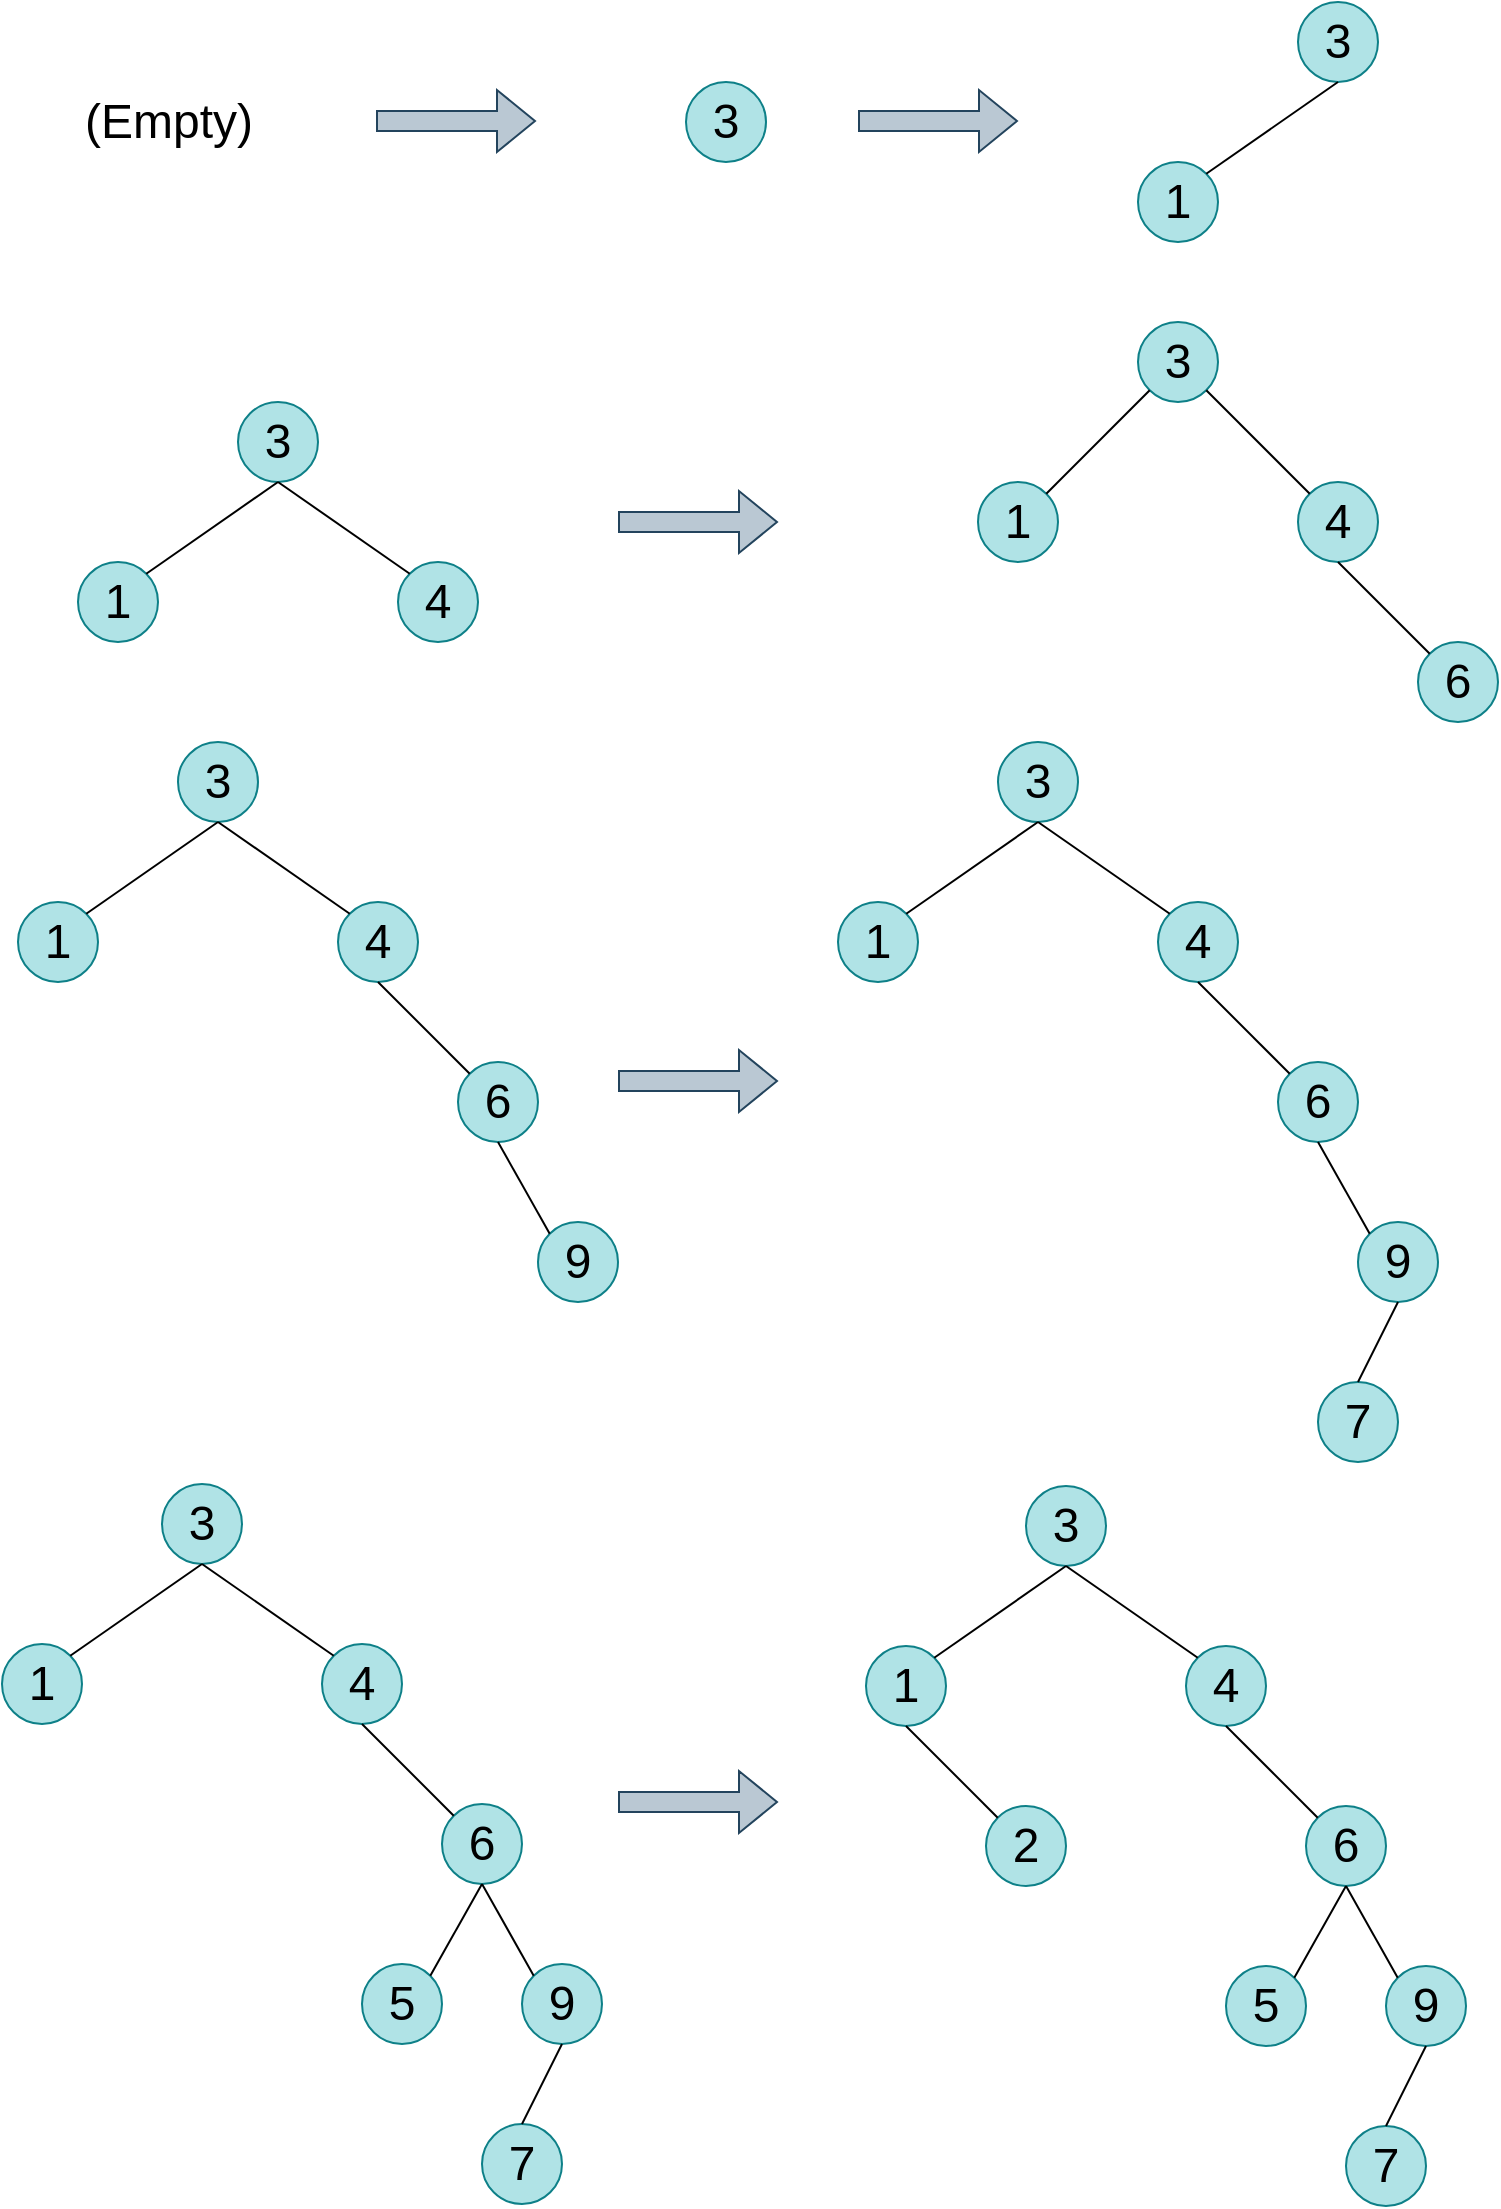 <mxfile version="20.2.8" type="device"><diagram id="2hjx2BjTirZ0mh7rv2Mk" name="第 1 页"><mxGraphModel dx="1024" dy="670" grid="1" gridSize="10" guides="1" tooltips="1" connect="1" arrows="1" fold="1" page="1" pageScale="1" pageWidth="827" pageHeight="1169" math="0" shadow="0"><root><mxCell id="0"/><mxCell id="1" parent="0"/><mxCell id="2uehWWe-cAiL9aPzYi2y-1" value="&lt;font style=&quot;font-size: 24px;&quot;&gt;3&lt;/font&gt;" style="ellipse;whiteSpace=wrap;html=1;aspect=fixed;fillColor=#b0e3e6;strokeColor=#0e8088;" vertex="1" parent="1"><mxGeometry x="394" y="60" width="40" height="40" as="geometry"/></mxCell><mxCell id="2uehWWe-cAiL9aPzYi2y-2" value="" style="shape=flexArrow;endArrow=classic;html=1;rounded=0;fontSize=24;fillColor=#bac8d3;strokeColor=#23445d;" edge="1" parent="1"><mxGeometry width="50" height="50" relative="1" as="geometry"><mxPoint x="239" y="79.5" as="sourcePoint"/><mxPoint x="319" y="79.5" as="targetPoint"/></mxGeometry></mxCell><mxCell id="2uehWWe-cAiL9aPzYi2y-3" value="&lt;span style=&quot;font-size: 24px;&quot;&gt;3&lt;/span&gt;" style="ellipse;whiteSpace=wrap;html=1;aspect=fixed;fillColor=#b0e3e6;strokeColor=#0e8088;" vertex="1" parent="1"><mxGeometry x="700" y="20" width="40" height="40" as="geometry"/></mxCell><mxCell id="2uehWWe-cAiL9aPzYi2y-4" value="&lt;span style=&quot;font-size: 24px;&quot;&gt;1&lt;/span&gt;" style="ellipse;whiteSpace=wrap;html=1;aspect=fixed;fillColor=#b0e3e6;strokeColor=#0e8088;" vertex="1" parent="1"><mxGeometry x="620" y="100" width="40" height="40" as="geometry"/></mxCell><mxCell id="2uehWWe-cAiL9aPzYi2y-5" value="" style="endArrow=none;html=1;rounded=0;fontSize=24;entryX=0.5;entryY=1;entryDx=0;entryDy=0;exitX=1;exitY=0;exitDx=0;exitDy=0;" edge="1" parent="1" source="2uehWWe-cAiL9aPzYi2y-4" target="2uehWWe-cAiL9aPzYi2y-3"><mxGeometry width="50" height="50" relative="1" as="geometry"><mxPoint x="690" y="120" as="sourcePoint"/><mxPoint x="740" y="70" as="targetPoint"/></mxGeometry></mxCell><mxCell id="2uehWWe-cAiL9aPzYi2y-6" value="" style="shape=flexArrow;endArrow=classic;html=1;rounded=0;fontSize=24;fillColor=#bac8d3;strokeColor=#23445d;" edge="1" parent="1"><mxGeometry width="50" height="50" relative="1" as="geometry"><mxPoint x="360" y="280" as="sourcePoint"/><mxPoint x="440" y="280" as="targetPoint"/></mxGeometry></mxCell><mxCell id="2uehWWe-cAiL9aPzYi2y-7" value="&lt;span style=&quot;font-size: 24px;&quot;&gt;3&lt;/span&gt;" style="ellipse;whiteSpace=wrap;html=1;aspect=fixed;fillColor=#b0e3e6;strokeColor=#0e8088;" vertex="1" parent="1"><mxGeometry x="170" y="220" width="40" height="40" as="geometry"/></mxCell><mxCell id="2uehWWe-cAiL9aPzYi2y-8" value="&lt;span style=&quot;font-size: 24px;&quot;&gt;1&lt;/span&gt;" style="ellipse;whiteSpace=wrap;html=1;aspect=fixed;fillColor=#b0e3e6;strokeColor=#0e8088;" vertex="1" parent="1"><mxGeometry x="90" y="300" width="40" height="40" as="geometry"/></mxCell><mxCell id="2uehWWe-cAiL9aPzYi2y-9" value="" style="endArrow=none;html=1;rounded=0;fontSize=24;entryX=0.5;entryY=1;entryDx=0;entryDy=0;exitX=1;exitY=0;exitDx=0;exitDy=0;" edge="1" parent="1" source="2uehWWe-cAiL9aPzYi2y-8" target="2uehWWe-cAiL9aPzYi2y-7"><mxGeometry width="50" height="50" relative="1" as="geometry"><mxPoint x="160" y="320" as="sourcePoint"/><mxPoint x="210" y="270" as="targetPoint"/></mxGeometry></mxCell><mxCell id="2uehWWe-cAiL9aPzYi2y-10" value="&lt;span style=&quot;font-size: 24px;&quot;&gt;4&lt;/span&gt;" style="ellipse;whiteSpace=wrap;html=1;aspect=fixed;fillColor=#b0e3e6;strokeColor=#0e8088;" vertex="1" parent="1"><mxGeometry x="250" y="300" width="40" height="40" as="geometry"/></mxCell><mxCell id="2uehWWe-cAiL9aPzYi2y-11" value="" style="endArrow=none;html=1;rounded=0;fontSize=24;entryX=0.5;entryY=1;entryDx=0;entryDy=0;exitX=0;exitY=0;exitDx=0;exitDy=0;" edge="1" parent="1" source="2uehWWe-cAiL9aPzYi2y-10" target="2uehWWe-cAiL9aPzYi2y-7"><mxGeometry width="50" height="50" relative="1" as="geometry"><mxPoint x="230" y="450" as="sourcePoint"/><mxPoint x="280" y="400" as="targetPoint"/></mxGeometry></mxCell><mxCell id="2uehWWe-cAiL9aPzYi2y-12" value="&lt;span style=&quot;font-size: 24px;&quot;&gt;3&lt;/span&gt;" style="ellipse;whiteSpace=wrap;html=1;aspect=fixed;fillColor=#b0e3e6;strokeColor=#0e8088;" vertex="1" parent="1"><mxGeometry x="620" y="180" width="40" height="40" as="geometry"/></mxCell><mxCell id="2uehWWe-cAiL9aPzYi2y-13" value="&lt;span style=&quot;font-size: 24px;&quot;&gt;1&lt;/span&gt;" style="ellipse;whiteSpace=wrap;html=1;aspect=fixed;fillColor=#b0e3e6;strokeColor=#0e8088;" vertex="1" parent="1"><mxGeometry x="540" y="260" width="40" height="40" as="geometry"/></mxCell><mxCell id="2uehWWe-cAiL9aPzYi2y-14" value="" style="endArrow=none;html=1;rounded=0;fontSize=24;entryX=0;entryY=1;entryDx=0;entryDy=0;exitX=1;exitY=0;exitDx=0;exitDy=0;" edge="1" parent="1" source="2uehWWe-cAiL9aPzYi2y-13" target="2uehWWe-cAiL9aPzYi2y-12"><mxGeometry width="50" height="50" relative="1" as="geometry"><mxPoint x="610" y="280" as="sourcePoint"/><mxPoint x="660" y="230" as="targetPoint"/></mxGeometry></mxCell><mxCell id="2uehWWe-cAiL9aPzYi2y-15" value="&lt;span style=&quot;font-size: 24px;&quot;&gt;4&lt;/span&gt;" style="ellipse;whiteSpace=wrap;html=1;aspect=fixed;fillColor=#b0e3e6;strokeColor=#0e8088;" vertex="1" parent="1"><mxGeometry x="700" y="260" width="40" height="40" as="geometry"/></mxCell><mxCell id="2uehWWe-cAiL9aPzYi2y-16" value="" style="endArrow=none;html=1;rounded=0;fontSize=24;entryX=1;entryY=1;entryDx=0;entryDy=0;exitX=0;exitY=0;exitDx=0;exitDy=0;" edge="1" parent="1" source="2uehWWe-cAiL9aPzYi2y-15" target="2uehWWe-cAiL9aPzYi2y-12"><mxGeometry width="50" height="50" relative="1" as="geometry"><mxPoint x="680" y="410" as="sourcePoint"/><mxPoint x="730" y="360" as="targetPoint"/></mxGeometry></mxCell><mxCell id="2uehWWe-cAiL9aPzYi2y-17" value="&lt;span style=&quot;font-size: 24px;&quot;&gt;6&lt;/span&gt;" style="ellipse;whiteSpace=wrap;html=1;aspect=fixed;fillColor=#b0e3e6;strokeColor=#0e8088;" vertex="1" parent="1"><mxGeometry x="760" y="340" width="40" height="40" as="geometry"/></mxCell><mxCell id="2uehWWe-cAiL9aPzYi2y-18" value="" style="endArrow=none;html=1;rounded=0;fontSize=24;exitX=0;exitY=0;exitDx=0;exitDy=0;entryX=0.5;entryY=1;entryDx=0;entryDy=0;" edge="1" parent="1" source="2uehWWe-cAiL9aPzYi2y-17" target="2uehWWe-cAiL9aPzYi2y-15"><mxGeometry width="50" height="50" relative="1" as="geometry"><mxPoint x="660" y="490" as="sourcePoint"/><mxPoint x="750" y="300" as="targetPoint"/></mxGeometry></mxCell><mxCell id="2uehWWe-cAiL9aPzYi2y-139" value="&lt;span style=&quot;font-size: 24px;&quot;&gt;3&lt;/span&gt;" style="ellipse;whiteSpace=wrap;html=1;aspect=fixed;fillColor=#b0e3e6;strokeColor=#0e8088;" vertex="1" parent="1"><mxGeometry x="140" y="390" width="40" height="40" as="geometry"/></mxCell><mxCell id="2uehWWe-cAiL9aPzYi2y-140" value="&lt;span style=&quot;font-size: 24px;&quot;&gt;1&lt;/span&gt;" style="ellipse;whiteSpace=wrap;html=1;aspect=fixed;fillColor=#b0e3e6;strokeColor=#0e8088;" vertex="1" parent="1"><mxGeometry x="60" y="470" width="40" height="40" as="geometry"/></mxCell><mxCell id="2uehWWe-cAiL9aPzYi2y-141" value="" style="endArrow=none;html=1;rounded=0;fontSize=24;entryX=0.5;entryY=1;entryDx=0;entryDy=0;exitX=1;exitY=0;exitDx=0;exitDy=0;" edge="1" parent="1" source="2uehWWe-cAiL9aPzYi2y-140" target="2uehWWe-cAiL9aPzYi2y-139"><mxGeometry width="50" height="50" relative="1" as="geometry"><mxPoint x="130" y="490" as="sourcePoint"/><mxPoint x="180" y="440" as="targetPoint"/></mxGeometry></mxCell><mxCell id="2uehWWe-cAiL9aPzYi2y-142" value="&lt;span style=&quot;font-size: 24px;&quot;&gt;4&lt;/span&gt;" style="ellipse;whiteSpace=wrap;html=1;aspect=fixed;fillColor=#b0e3e6;strokeColor=#0e8088;" vertex="1" parent="1"><mxGeometry x="220" y="470" width="40" height="40" as="geometry"/></mxCell><mxCell id="2uehWWe-cAiL9aPzYi2y-143" value="" style="endArrow=none;html=1;rounded=0;fontSize=24;entryX=0.5;entryY=1;entryDx=0;entryDy=0;exitX=0;exitY=0;exitDx=0;exitDy=0;" edge="1" parent="1" source="2uehWWe-cAiL9aPzYi2y-142" target="2uehWWe-cAiL9aPzYi2y-139"><mxGeometry width="50" height="50" relative="1" as="geometry"><mxPoint x="200" y="620" as="sourcePoint"/><mxPoint x="250" y="570" as="targetPoint"/></mxGeometry></mxCell><mxCell id="2uehWWe-cAiL9aPzYi2y-144" value="&lt;span style=&quot;font-size: 24px;&quot;&gt;6&lt;/span&gt;" style="ellipse;whiteSpace=wrap;html=1;aspect=fixed;fillColor=#b0e3e6;strokeColor=#0e8088;" vertex="1" parent="1"><mxGeometry x="280" y="550" width="40" height="40" as="geometry"/></mxCell><mxCell id="2uehWWe-cAiL9aPzYi2y-145" value="" style="endArrow=none;html=1;rounded=0;fontSize=24;exitX=0;exitY=0;exitDx=0;exitDy=0;entryX=0.5;entryY=1;entryDx=0;entryDy=0;" edge="1" parent="1" source="2uehWWe-cAiL9aPzYi2y-144" target="2uehWWe-cAiL9aPzYi2y-142"><mxGeometry width="50" height="50" relative="1" as="geometry"><mxPoint x="180" y="700" as="sourcePoint"/><mxPoint x="270" y="510" as="targetPoint"/></mxGeometry></mxCell><mxCell id="2uehWWe-cAiL9aPzYi2y-146" value="&lt;span style=&quot;font-size: 24px;&quot;&gt;9&lt;/span&gt;" style="ellipse;whiteSpace=wrap;html=1;aspect=fixed;fillColor=#b0e3e6;strokeColor=#0e8088;" vertex="1" parent="1"><mxGeometry x="320" y="630" width="40" height="40" as="geometry"/></mxCell><mxCell id="2uehWWe-cAiL9aPzYi2y-147" value="" style="endArrow=none;html=1;rounded=0;fontSize=24;entryX=0.5;entryY=1;entryDx=0;entryDy=0;exitX=0;exitY=0;exitDx=0;exitDy=0;" edge="1" parent="1" source="2uehWWe-cAiL9aPzYi2y-146" target="2uehWWe-cAiL9aPzYi2y-144"><mxGeometry width="50" height="50" relative="1" as="geometry"><mxPoint x="150" y="780" as="sourcePoint"/><mxPoint x="200" y="730" as="targetPoint"/></mxGeometry></mxCell><mxCell id="2uehWWe-cAiL9aPzYi2y-148" value="&lt;span style=&quot;font-size: 24px;&quot;&gt;3&lt;/span&gt;" style="ellipse;whiteSpace=wrap;html=1;aspect=fixed;fillColor=#b0e3e6;strokeColor=#0e8088;" vertex="1" parent="1"><mxGeometry x="550" y="390" width="40" height="40" as="geometry"/></mxCell><mxCell id="2uehWWe-cAiL9aPzYi2y-149" value="&lt;span style=&quot;font-size: 24px;&quot;&gt;1&lt;/span&gt;" style="ellipse;whiteSpace=wrap;html=1;aspect=fixed;fillColor=#b0e3e6;strokeColor=#0e8088;" vertex="1" parent="1"><mxGeometry x="470" y="470" width="40" height="40" as="geometry"/></mxCell><mxCell id="2uehWWe-cAiL9aPzYi2y-150" value="" style="endArrow=none;html=1;rounded=0;fontSize=24;entryX=0.5;entryY=1;entryDx=0;entryDy=0;exitX=1;exitY=0;exitDx=0;exitDy=0;" edge="1" parent="1" source="2uehWWe-cAiL9aPzYi2y-149" target="2uehWWe-cAiL9aPzYi2y-148"><mxGeometry width="50" height="50" relative="1" as="geometry"><mxPoint x="540" y="490" as="sourcePoint"/><mxPoint x="590" y="440" as="targetPoint"/></mxGeometry></mxCell><mxCell id="2uehWWe-cAiL9aPzYi2y-151" value="&lt;span style=&quot;font-size: 24px;&quot;&gt;4&lt;/span&gt;" style="ellipse;whiteSpace=wrap;html=1;aspect=fixed;fillColor=#b0e3e6;strokeColor=#0e8088;" vertex="1" parent="1"><mxGeometry x="630" y="470" width="40" height="40" as="geometry"/></mxCell><mxCell id="2uehWWe-cAiL9aPzYi2y-152" value="" style="endArrow=none;html=1;rounded=0;fontSize=24;entryX=0.5;entryY=1;entryDx=0;entryDy=0;exitX=0;exitY=0;exitDx=0;exitDy=0;" edge="1" parent="1" source="2uehWWe-cAiL9aPzYi2y-151" target="2uehWWe-cAiL9aPzYi2y-148"><mxGeometry width="50" height="50" relative="1" as="geometry"><mxPoint x="610" y="620" as="sourcePoint"/><mxPoint x="660" y="570" as="targetPoint"/></mxGeometry></mxCell><mxCell id="2uehWWe-cAiL9aPzYi2y-153" value="&lt;span style=&quot;font-size: 24px;&quot;&gt;6&lt;/span&gt;" style="ellipse;whiteSpace=wrap;html=1;aspect=fixed;fillColor=#b0e3e6;strokeColor=#0e8088;" vertex="1" parent="1"><mxGeometry x="690" y="550" width="40" height="40" as="geometry"/></mxCell><mxCell id="2uehWWe-cAiL9aPzYi2y-154" value="" style="endArrow=none;html=1;rounded=0;fontSize=24;exitX=0;exitY=0;exitDx=0;exitDy=0;entryX=0.5;entryY=1;entryDx=0;entryDy=0;" edge="1" parent="1" source="2uehWWe-cAiL9aPzYi2y-153" target="2uehWWe-cAiL9aPzYi2y-151"><mxGeometry width="50" height="50" relative="1" as="geometry"><mxPoint x="590" y="700" as="sourcePoint"/><mxPoint x="680" y="510" as="targetPoint"/></mxGeometry></mxCell><mxCell id="2uehWWe-cAiL9aPzYi2y-155" value="&lt;span style=&quot;font-size: 24px;&quot;&gt;9&lt;/span&gt;" style="ellipse;whiteSpace=wrap;html=1;aspect=fixed;fillColor=#b0e3e6;strokeColor=#0e8088;" vertex="1" parent="1"><mxGeometry x="730" y="630" width="40" height="40" as="geometry"/></mxCell><mxCell id="2uehWWe-cAiL9aPzYi2y-156" value="" style="endArrow=none;html=1;rounded=0;fontSize=24;entryX=0.5;entryY=1;entryDx=0;entryDy=0;exitX=0;exitY=0;exitDx=0;exitDy=0;" edge="1" parent="1" source="2uehWWe-cAiL9aPzYi2y-155" target="2uehWWe-cAiL9aPzYi2y-153"><mxGeometry width="50" height="50" relative="1" as="geometry"><mxPoint x="560" y="780" as="sourcePoint"/><mxPoint x="610" y="730" as="targetPoint"/></mxGeometry></mxCell><mxCell id="2uehWWe-cAiL9aPzYi2y-157" value="&lt;span style=&quot;font-size: 24px;&quot;&gt;7&lt;/span&gt;" style="ellipse;whiteSpace=wrap;html=1;aspect=fixed;fillColor=#b0e3e6;strokeColor=#0e8088;" vertex="1" parent="1"><mxGeometry x="710" y="710" width="40" height="40" as="geometry"/></mxCell><mxCell id="2uehWWe-cAiL9aPzYi2y-158" value="" style="endArrow=none;html=1;rounded=0;fontSize=24;entryX=0.5;entryY=1;entryDx=0;entryDy=0;exitX=0.5;exitY=0;exitDx=0;exitDy=0;" edge="1" parent="1" source="2uehWWe-cAiL9aPzYi2y-157" target="2uehWWe-cAiL9aPzYi2y-155"><mxGeometry width="50" height="50" relative="1" as="geometry"><mxPoint x="530" y="870" as="sourcePoint"/><mxPoint x="580" y="820" as="targetPoint"/></mxGeometry></mxCell><mxCell id="2uehWWe-cAiL9aPzYi2y-159" value="&lt;span style=&quot;font-size: 24px;&quot;&gt;3&lt;/span&gt;" style="ellipse;whiteSpace=wrap;html=1;aspect=fixed;fillColor=#b0e3e6;strokeColor=#0e8088;" vertex="1" parent="1"><mxGeometry x="132" y="761" width="40" height="40" as="geometry"/></mxCell><mxCell id="2uehWWe-cAiL9aPzYi2y-160" value="&lt;span style=&quot;font-size: 24px;&quot;&gt;1&lt;/span&gt;" style="ellipse;whiteSpace=wrap;html=1;aspect=fixed;fillColor=#b0e3e6;strokeColor=#0e8088;" vertex="1" parent="1"><mxGeometry x="52" y="841" width="40" height="40" as="geometry"/></mxCell><mxCell id="2uehWWe-cAiL9aPzYi2y-161" value="" style="endArrow=none;html=1;rounded=0;fontSize=24;entryX=0.5;entryY=1;entryDx=0;entryDy=0;exitX=1;exitY=0;exitDx=0;exitDy=0;" edge="1" parent="1" source="2uehWWe-cAiL9aPzYi2y-160" target="2uehWWe-cAiL9aPzYi2y-159"><mxGeometry width="50" height="50" relative="1" as="geometry"><mxPoint x="122" y="861" as="sourcePoint"/><mxPoint x="172" y="811" as="targetPoint"/></mxGeometry></mxCell><mxCell id="2uehWWe-cAiL9aPzYi2y-162" value="&lt;span style=&quot;font-size: 24px;&quot;&gt;4&lt;/span&gt;" style="ellipse;whiteSpace=wrap;html=1;aspect=fixed;fillColor=#b0e3e6;strokeColor=#0e8088;" vertex="1" parent="1"><mxGeometry x="212" y="841" width="40" height="40" as="geometry"/></mxCell><mxCell id="2uehWWe-cAiL9aPzYi2y-163" value="" style="endArrow=none;html=1;rounded=0;fontSize=24;entryX=0.5;entryY=1;entryDx=0;entryDy=0;exitX=0;exitY=0;exitDx=0;exitDy=0;" edge="1" parent="1" source="2uehWWe-cAiL9aPzYi2y-162" target="2uehWWe-cAiL9aPzYi2y-159"><mxGeometry width="50" height="50" relative="1" as="geometry"><mxPoint x="192" y="991" as="sourcePoint"/><mxPoint x="242" y="941" as="targetPoint"/></mxGeometry></mxCell><mxCell id="2uehWWe-cAiL9aPzYi2y-164" value="&lt;span style=&quot;font-size: 24px;&quot;&gt;6&lt;/span&gt;" style="ellipse;whiteSpace=wrap;html=1;aspect=fixed;fillColor=#b0e3e6;strokeColor=#0e8088;" vertex="1" parent="1"><mxGeometry x="272" y="921" width="40" height="40" as="geometry"/></mxCell><mxCell id="2uehWWe-cAiL9aPzYi2y-165" value="" style="endArrow=none;html=1;rounded=0;fontSize=24;exitX=0;exitY=0;exitDx=0;exitDy=0;entryX=0.5;entryY=1;entryDx=0;entryDy=0;" edge="1" parent="1" source="2uehWWe-cAiL9aPzYi2y-164" target="2uehWWe-cAiL9aPzYi2y-162"><mxGeometry width="50" height="50" relative="1" as="geometry"><mxPoint x="172" y="1071" as="sourcePoint"/><mxPoint x="262" y="881" as="targetPoint"/></mxGeometry></mxCell><mxCell id="2uehWWe-cAiL9aPzYi2y-166" value="&lt;span style=&quot;font-size: 24px;&quot;&gt;9&lt;/span&gt;" style="ellipse;whiteSpace=wrap;html=1;aspect=fixed;fillColor=#b0e3e6;strokeColor=#0e8088;" vertex="1" parent="1"><mxGeometry x="312" y="1001" width="40" height="40" as="geometry"/></mxCell><mxCell id="2uehWWe-cAiL9aPzYi2y-167" value="" style="endArrow=none;html=1;rounded=0;fontSize=24;entryX=0.5;entryY=1;entryDx=0;entryDy=0;exitX=0;exitY=0;exitDx=0;exitDy=0;" edge="1" parent="1" source="2uehWWe-cAiL9aPzYi2y-166" target="2uehWWe-cAiL9aPzYi2y-164"><mxGeometry width="50" height="50" relative="1" as="geometry"><mxPoint x="142" y="1151" as="sourcePoint"/><mxPoint x="192" y="1101" as="targetPoint"/></mxGeometry></mxCell><mxCell id="2uehWWe-cAiL9aPzYi2y-168" value="&lt;span style=&quot;font-size: 24px;&quot;&gt;7&lt;/span&gt;" style="ellipse;whiteSpace=wrap;html=1;aspect=fixed;fillColor=#b0e3e6;strokeColor=#0e8088;" vertex="1" parent="1"><mxGeometry x="292" y="1081" width="40" height="40" as="geometry"/></mxCell><mxCell id="2uehWWe-cAiL9aPzYi2y-169" value="" style="endArrow=none;html=1;rounded=0;fontSize=24;entryX=0.5;entryY=1;entryDx=0;entryDy=0;exitX=0.5;exitY=0;exitDx=0;exitDy=0;" edge="1" parent="1" source="2uehWWe-cAiL9aPzYi2y-168" target="2uehWWe-cAiL9aPzYi2y-166"><mxGeometry width="50" height="50" relative="1" as="geometry"><mxPoint x="112" y="1241" as="sourcePoint"/><mxPoint x="162" y="1191" as="targetPoint"/></mxGeometry></mxCell><mxCell id="2uehWWe-cAiL9aPzYi2y-170" value="&lt;span style=&quot;font-size: 24px;&quot;&gt;5&lt;/span&gt;" style="ellipse;whiteSpace=wrap;html=1;aspect=fixed;fillColor=#b0e3e6;strokeColor=#0e8088;" vertex="1" parent="1"><mxGeometry x="232" y="1001" width="40" height="40" as="geometry"/></mxCell><mxCell id="2uehWWe-cAiL9aPzYi2y-173" value="" style="endArrow=none;html=1;rounded=0;fontSize=24;entryX=0.5;entryY=1;entryDx=0;entryDy=0;exitX=1;exitY=0;exitDx=0;exitDy=0;" edge="1" parent="1" source="2uehWWe-cAiL9aPzYi2y-170" target="2uehWWe-cAiL9aPzYi2y-164"><mxGeometry width="50" height="50" relative="1" as="geometry"><mxPoint x="122" y="1071" as="sourcePoint"/><mxPoint x="172" y="1021" as="targetPoint"/></mxGeometry></mxCell><mxCell id="2uehWWe-cAiL9aPzYi2y-174" value="&lt;span style=&quot;font-size: 24px;&quot;&gt;3&lt;/span&gt;" style="ellipse;whiteSpace=wrap;html=1;aspect=fixed;fillColor=#b0e3e6;strokeColor=#0e8088;" vertex="1" parent="1"><mxGeometry x="564" y="762" width="40" height="40" as="geometry"/></mxCell><mxCell id="2uehWWe-cAiL9aPzYi2y-175" value="&lt;span style=&quot;font-size: 24px;&quot;&gt;1&lt;/span&gt;" style="ellipse;whiteSpace=wrap;html=1;aspect=fixed;fillColor=#b0e3e6;strokeColor=#0e8088;" vertex="1" parent="1"><mxGeometry x="484" y="842" width="40" height="40" as="geometry"/></mxCell><mxCell id="2uehWWe-cAiL9aPzYi2y-176" value="" style="endArrow=none;html=1;rounded=0;fontSize=24;entryX=0.5;entryY=1;entryDx=0;entryDy=0;exitX=1;exitY=0;exitDx=0;exitDy=0;" edge="1" parent="1" source="2uehWWe-cAiL9aPzYi2y-175" target="2uehWWe-cAiL9aPzYi2y-174"><mxGeometry width="50" height="50" relative="1" as="geometry"><mxPoint x="554" y="862" as="sourcePoint"/><mxPoint x="604" y="812" as="targetPoint"/></mxGeometry></mxCell><mxCell id="2uehWWe-cAiL9aPzYi2y-177" value="&lt;span style=&quot;font-size: 24px;&quot;&gt;4&lt;/span&gt;" style="ellipse;whiteSpace=wrap;html=1;aspect=fixed;fillColor=#b0e3e6;strokeColor=#0e8088;" vertex="1" parent="1"><mxGeometry x="644" y="842" width="40" height="40" as="geometry"/></mxCell><mxCell id="2uehWWe-cAiL9aPzYi2y-178" value="" style="endArrow=none;html=1;rounded=0;fontSize=24;entryX=0.5;entryY=1;entryDx=0;entryDy=0;exitX=0;exitY=0;exitDx=0;exitDy=0;" edge="1" parent="1" source="2uehWWe-cAiL9aPzYi2y-177" target="2uehWWe-cAiL9aPzYi2y-174"><mxGeometry width="50" height="50" relative="1" as="geometry"><mxPoint x="624" y="992" as="sourcePoint"/><mxPoint x="674" y="942" as="targetPoint"/></mxGeometry></mxCell><mxCell id="2uehWWe-cAiL9aPzYi2y-179" value="&lt;span style=&quot;font-size: 24px;&quot;&gt;6&lt;/span&gt;" style="ellipse;whiteSpace=wrap;html=1;aspect=fixed;fillColor=#b0e3e6;strokeColor=#0e8088;" vertex="1" parent="1"><mxGeometry x="704" y="922" width="40" height="40" as="geometry"/></mxCell><mxCell id="2uehWWe-cAiL9aPzYi2y-180" value="" style="endArrow=none;html=1;rounded=0;fontSize=24;exitX=0;exitY=0;exitDx=0;exitDy=0;entryX=0.5;entryY=1;entryDx=0;entryDy=0;" edge="1" parent="1" source="2uehWWe-cAiL9aPzYi2y-179" target="2uehWWe-cAiL9aPzYi2y-177"><mxGeometry width="50" height="50" relative="1" as="geometry"><mxPoint x="604" y="1072" as="sourcePoint"/><mxPoint x="694" y="882" as="targetPoint"/></mxGeometry></mxCell><mxCell id="2uehWWe-cAiL9aPzYi2y-181" value="&lt;span style=&quot;font-size: 24px;&quot;&gt;9&lt;/span&gt;" style="ellipse;whiteSpace=wrap;html=1;aspect=fixed;fillColor=#b0e3e6;strokeColor=#0e8088;" vertex="1" parent="1"><mxGeometry x="744" y="1002" width="40" height="40" as="geometry"/></mxCell><mxCell id="2uehWWe-cAiL9aPzYi2y-182" value="" style="endArrow=none;html=1;rounded=0;fontSize=24;entryX=0.5;entryY=1;entryDx=0;entryDy=0;exitX=0;exitY=0;exitDx=0;exitDy=0;" edge="1" parent="1" source="2uehWWe-cAiL9aPzYi2y-181" target="2uehWWe-cAiL9aPzYi2y-179"><mxGeometry width="50" height="50" relative="1" as="geometry"><mxPoint x="574" y="1152" as="sourcePoint"/><mxPoint x="624" y="1102" as="targetPoint"/></mxGeometry></mxCell><mxCell id="2uehWWe-cAiL9aPzYi2y-183" value="&lt;span style=&quot;font-size: 24px;&quot;&gt;7&lt;/span&gt;" style="ellipse;whiteSpace=wrap;html=1;aspect=fixed;fillColor=#b0e3e6;strokeColor=#0e8088;" vertex="1" parent="1"><mxGeometry x="724" y="1082" width="40" height="40" as="geometry"/></mxCell><mxCell id="2uehWWe-cAiL9aPzYi2y-184" value="" style="endArrow=none;html=1;rounded=0;fontSize=24;entryX=0.5;entryY=1;entryDx=0;entryDy=0;exitX=0.5;exitY=0;exitDx=0;exitDy=0;" edge="1" parent="1" source="2uehWWe-cAiL9aPzYi2y-183" target="2uehWWe-cAiL9aPzYi2y-181"><mxGeometry width="50" height="50" relative="1" as="geometry"><mxPoint x="544" y="1242" as="sourcePoint"/><mxPoint x="594" y="1192" as="targetPoint"/></mxGeometry></mxCell><mxCell id="2uehWWe-cAiL9aPzYi2y-185" value="&lt;span style=&quot;font-size: 24px;&quot;&gt;5&lt;/span&gt;" style="ellipse;whiteSpace=wrap;html=1;aspect=fixed;fillColor=#b0e3e6;strokeColor=#0e8088;" vertex="1" parent="1"><mxGeometry x="664" y="1002" width="40" height="40" as="geometry"/></mxCell><mxCell id="2uehWWe-cAiL9aPzYi2y-186" value="" style="endArrow=none;html=1;rounded=0;fontSize=24;entryX=0.5;entryY=1;entryDx=0;entryDy=0;exitX=1;exitY=0;exitDx=0;exitDy=0;" edge="1" parent="1" source="2uehWWe-cAiL9aPzYi2y-185" target="2uehWWe-cAiL9aPzYi2y-179"><mxGeometry width="50" height="50" relative="1" as="geometry"><mxPoint x="554" y="1072" as="sourcePoint"/><mxPoint x="604" y="1022" as="targetPoint"/></mxGeometry></mxCell><mxCell id="2uehWWe-cAiL9aPzYi2y-187" value="&lt;span style=&quot;font-size: 24px;&quot;&gt;2&lt;/span&gt;" style="ellipse;whiteSpace=wrap;html=1;aspect=fixed;fillColor=#b0e3e6;strokeColor=#0e8088;" vertex="1" parent="1"><mxGeometry x="544" y="922" width="40" height="40" as="geometry"/></mxCell><mxCell id="2uehWWe-cAiL9aPzYi2y-188" value="" style="endArrow=none;html=1;rounded=0;fontSize=24;entryX=0.5;entryY=1;entryDx=0;entryDy=0;exitX=0;exitY=0;exitDx=0;exitDy=0;" edge="1" parent="1" source="2uehWWe-cAiL9aPzYi2y-187" target="2uehWWe-cAiL9aPzYi2y-175"><mxGeometry width="50" height="50" relative="1" as="geometry"><mxPoint x="444" y="1022" as="sourcePoint"/><mxPoint x="494" y="972" as="targetPoint"/></mxGeometry></mxCell><mxCell id="2uehWWe-cAiL9aPzYi2y-189" value="(Empty)" style="text;html=1;align=center;verticalAlign=middle;resizable=0;points=[];autosize=1;strokeColor=none;fillColor=none;fontSize=24;" vertex="1" parent="1"><mxGeometry x="80" y="60" width="110" height="40" as="geometry"/></mxCell><mxCell id="2uehWWe-cAiL9aPzYi2y-190" value="" style="shape=flexArrow;endArrow=classic;html=1;rounded=0;fontSize=24;fillColor=#bac8d3;strokeColor=#23445d;" edge="1" parent="1"><mxGeometry width="50" height="50" relative="1" as="geometry"><mxPoint x="360" y="559.5" as="sourcePoint"/><mxPoint x="440" y="559.5" as="targetPoint"/></mxGeometry></mxCell><mxCell id="2uehWWe-cAiL9aPzYi2y-191" value="" style="shape=flexArrow;endArrow=classic;html=1;rounded=0;fontSize=24;fillColor=#bac8d3;strokeColor=#23445d;" edge="1" parent="1"><mxGeometry width="50" height="50" relative="1" as="geometry"><mxPoint x="360" y="920" as="sourcePoint"/><mxPoint x="440" y="920" as="targetPoint"/></mxGeometry></mxCell><mxCell id="2uehWWe-cAiL9aPzYi2y-192" value="" style="shape=flexArrow;endArrow=classic;html=1;rounded=0;fontSize=24;fillColor=#bac8d3;strokeColor=#23445d;" edge="1" parent="1"><mxGeometry width="50" height="50" relative="1" as="geometry"><mxPoint x="480" y="79.5" as="sourcePoint"/><mxPoint x="560" y="79.5" as="targetPoint"/></mxGeometry></mxCell></root></mxGraphModel></diagram></mxfile>